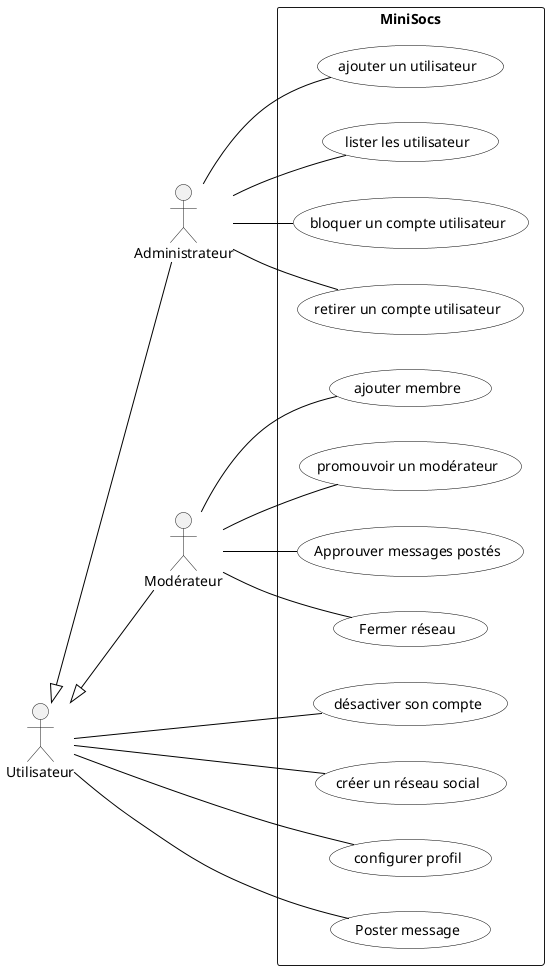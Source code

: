 @startuml

'Diagramme de cas d'utilisation (PlantUML)'

'Configuration charte graphique'
skinparam usecase {
BackgroundColor White
BorderColor Black
ArrowColor Black
ActorBackgroundColor<< Human >> Gold
}

left to right direction

'Déclaration des acteurs :'
actor Administrateur
actor Utilisateur
actor Modérateur
Utilisateur <|-- Administrateur
Utilisateur <|-- Modérateur

'Déclaration des cas d'utilisation dans le système'
rectangle "MiniSocs" {
:Administrateur: -- (ajouter un utilisateur)
:Administrateur: -- (lister les utilisateur)
:Administrateur: -- (bloquer un compte utilisateur)
:Administrateur: -- (retirer un compte utilisateur)
:Utilisateur:    -- (désactiver son compte)
:Utilisateur:    -- (créer un réseau social)
:Utilisateur:    -- (configurer profil)
:Utilisateur:    -- (Poster message)
:Modérateur:    -- (ajouter membre)
:Modérateur:    -- (promouvoir un modérateur)
:Modérateur:    -- (Approuver messages postés)
:Modérateur:    -- (Fermer réseau)


}

@enduml
